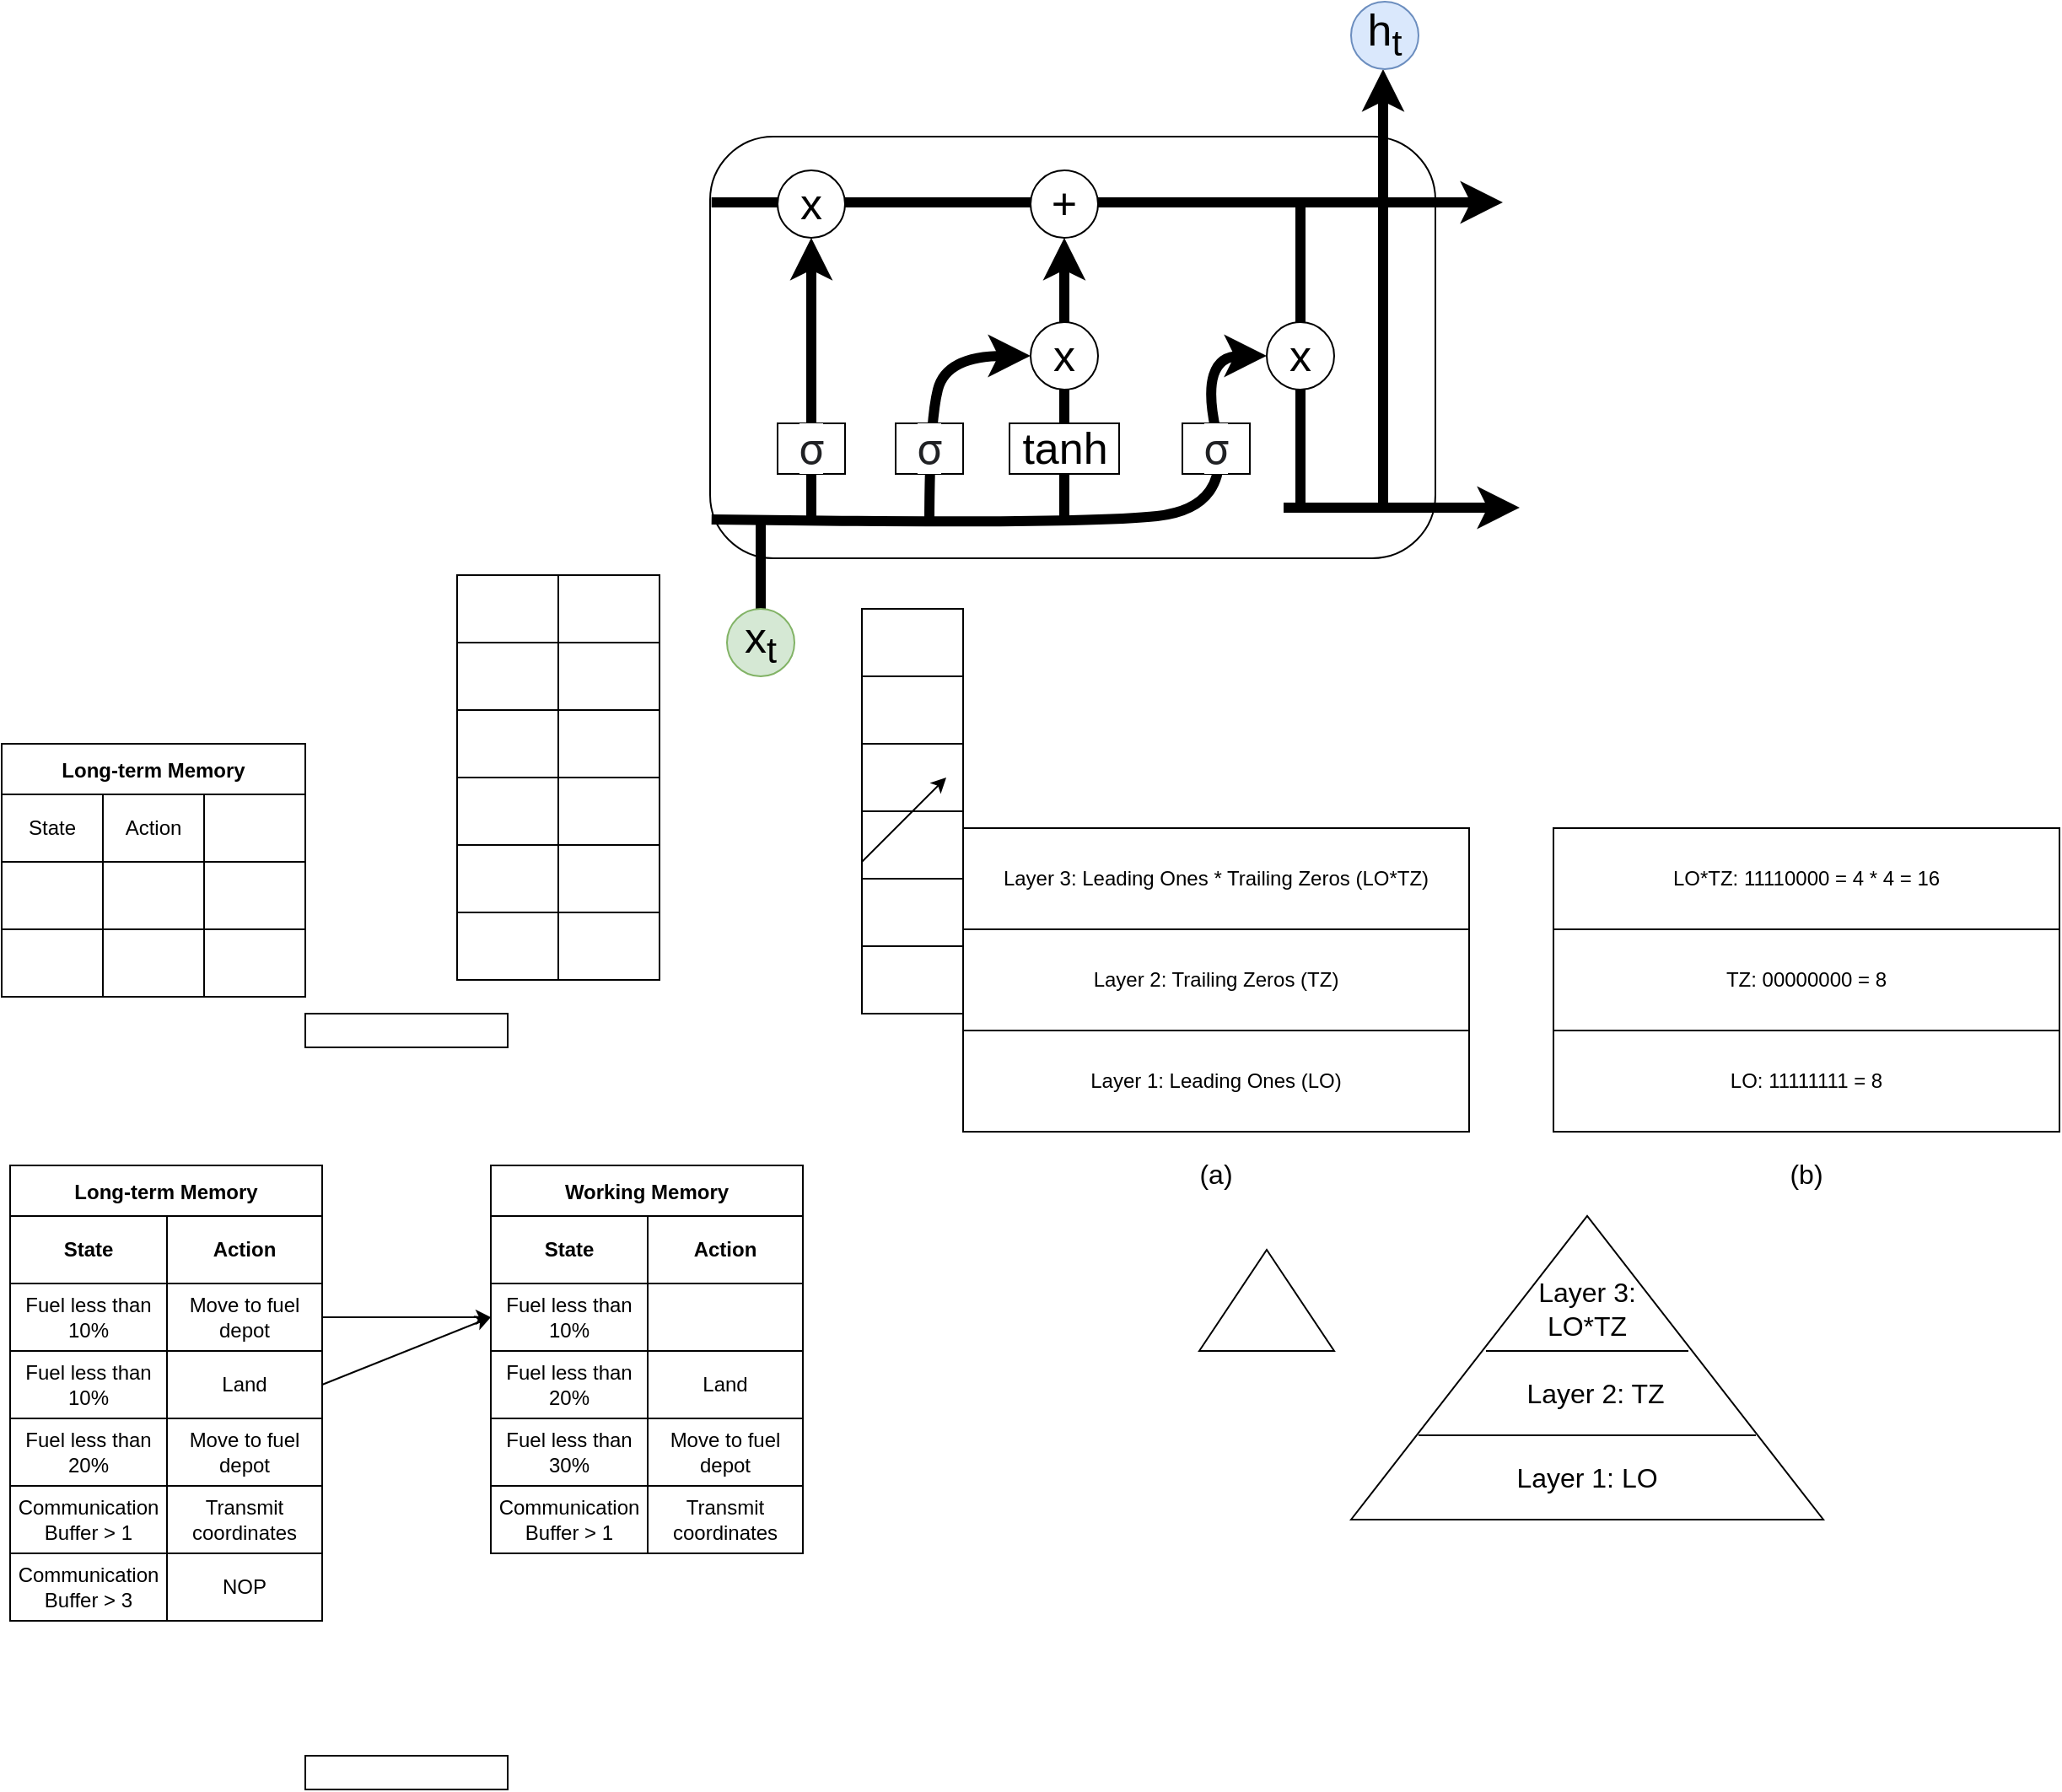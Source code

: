 <mxfile version="20.7.2" type="device"><diagram id="psojCRXj-LPfx2cB8aYr" name="Page-1"><mxGraphModel dx="2174" dy="1048" grid="1" gridSize="10" guides="1" tooltips="1" connect="1" arrows="1" fold="1" page="1" pageScale="1" pageWidth="850" pageHeight="1100" math="0" shadow="0"><root><mxCell id="0"/><mxCell id="1" parent="0"/><mxCell id="ShSYOU3QsuaqQBtCOrfS-2" value="Layer 1: Leading Ones (LO)" style="rounded=0;whiteSpace=wrap;html=1;" parent="1" vertex="1"><mxGeometry x="80" y="620" width="300" height="60" as="geometry"/></mxCell><mxCell id="ShSYOU3QsuaqQBtCOrfS-3" value="Layer 2: Trailing Zeros (TZ)" style="rounded=0;whiteSpace=wrap;html=1;" parent="1" vertex="1"><mxGeometry x="80" y="560" width="300" height="60" as="geometry"/></mxCell><mxCell id="ShSYOU3QsuaqQBtCOrfS-4" value="Layer 3: Leading Ones * Trailing Zeros (LO*TZ)" style="rounded=0;whiteSpace=wrap;html=1;" parent="1" vertex="1"><mxGeometry x="80" y="500" width="300" height="60" as="geometry"/></mxCell><mxCell id="ShSYOU3QsuaqQBtCOrfS-5" value="LO: 11111111 = 8" style="rounded=0;whiteSpace=wrap;html=1;" parent="1" vertex="1"><mxGeometry x="430" y="620" width="300" height="60" as="geometry"/></mxCell><mxCell id="ShSYOU3QsuaqQBtCOrfS-6" value="TZ: 00000000 = 8" style="rounded=0;whiteSpace=wrap;html=1;" parent="1" vertex="1"><mxGeometry x="430" y="560" width="300" height="60" as="geometry"/></mxCell><mxCell id="ShSYOU3QsuaqQBtCOrfS-7" value="LO*TZ: 11110000 = 4 * 4 = 16" style="rounded=0;whiteSpace=wrap;html=1;" parent="1" vertex="1"><mxGeometry x="430" y="500" width="300" height="60" as="geometry"/></mxCell><mxCell id="Bub-AzHpAzLhlI5iDKWz-1" value="" style="triangle;whiteSpace=wrap;html=1;rotation=-90;" parent="1" vertex="1"><mxGeometry x="230" y="740" width="60" height="80" as="geometry"/></mxCell><mxCell id="Bub-AzHpAzLhlI5iDKWz-2" value="" style="triangle;whiteSpace=wrap;html=1;rotation=-90;" parent="1" vertex="1"><mxGeometry x="360" y="680" width="180" height="280" as="geometry"/></mxCell><mxCell id="Bub-AzHpAzLhlI5iDKWz-3" value="" style="endArrow=none;html=1;rounded=0;" parent="1" edge="1"><mxGeometry width="50" height="50" relative="1" as="geometry"><mxPoint x="350" y="860" as="sourcePoint"/><mxPoint x="550" y="860" as="targetPoint"/></mxGeometry></mxCell><mxCell id="Bub-AzHpAzLhlI5iDKWz-4" value="" style="endArrow=none;html=1;rounded=0;" parent="1" edge="1"><mxGeometry width="50" height="50" relative="1" as="geometry"><mxPoint x="390" y="810" as="sourcePoint"/><mxPoint x="510" y="810" as="targetPoint"/></mxGeometry></mxCell><mxCell id="Bub-AzHpAzLhlI5iDKWz-5" value="Layer 1: LO" style="text;html=1;strokeColor=none;fillColor=none;align=center;verticalAlign=middle;whiteSpace=wrap;rounded=0;fontSize=16;" parent="1" vertex="1"><mxGeometry x="385" y="870" width="130" height="30" as="geometry"/></mxCell><mxCell id="Bub-AzHpAzLhlI5iDKWz-6" value="Layer 2: TZ" style="text;html=1;strokeColor=none;fillColor=none;align=center;verticalAlign=middle;whiteSpace=wrap;rounded=0;fontSize=16;" parent="1" vertex="1"><mxGeometry x="390" y="820" width="130" height="30" as="geometry"/></mxCell><mxCell id="Bub-AzHpAzLhlI5iDKWz-7" value="Layer 3:&lt;br&gt;LO*TZ" style="text;html=1;strokeColor=none;fillColor=none;align=center;verticalAlign=middle;whiteSpace=wrap;rounded=0;fontSize=16;" parent="1" vertex="1"><mxGeometry x="385" y="770" width="130" height="30" as="geometry"/></mxCell><mxCell id="Bub-AzHpAzLhlI5iDKWz-8" value="(a)" style="text;html=1;strokeColor=none;fillColor=none;align=center;verticalAlign=middle;whiteSpace=wrap;rounded=0;fontSize=16;" parent="1" vertex="1"><mxGeometry x="200" y="690" width="60" height="30" as="geometry"/></mxCell><mxCell id="Bub-AzHpAzLhlI5iDKWz-9" value="(b)" style="text;html=1;strokeColor=none;fillColor=none;align=center;verticalAlign=middle;whiteSpace=wrap;rounded=0;fontSize=16;" parent="1" vertex="1"><mxGeometry x="550" y="690" width="60" height="30" as="geometry"/></mxCell><mxCell id="Bub-AzHpAzLhlI5iDKWz-11" value="" style="rounded=1;whiteSpace=wrap;html=1;fontSize=16;" parent="1" vertex="1"><mxGeometry x="-70" y="90" width="430" height="250" as="geometry"/></mxCell><mxCell id="Bub-AzHpAzLhlI5iDKWz-12" value="" style="endArrow=classic;html=1;rounded=0;fontSize=16;strokeWidth=6;exitX=0.002;exitY=0.156;exitDx=0;exitDy=0;exitPerimeter=0;" parent="1" source="Bub-AzHpAzLhlI5iDKWz-11" edge="1"><mxGeometry width="50" height="50" relative="1" as="geometry"><mxPoint x="70" y="130" as="sourcePoint"/><mxPoint x="400" y="129" as="targetPoint"/></mxGeometry></mxCell><mxCell id="Bub-AzHpAzLhlI5iDKWz-13" value="" style="endArrow=classic;html=1;rounded=0;fontSize=16;strokeWidth=6;" parent="1" edge="1"><mxGeometry width="50" height="50" relative="1" as="geometry"><mxPoint x="270" y="310" as="sourcePoint"/><mxPoint x="410" y="310" as="targetPoint"/></mxGeometry></mxCell><mxCell id="Bub-AzHpAzLhlI5iDKWz-14" value="" style="endArrow=classic;html=1;rounded=0;fontSize=16;strokeWidth=6;" parent="1" edge="1"><mxGeometry width="50" height="50" relative="1" as="geometry"><mxPoint x="329" y="310" as="sourcePoint"/><mxPoint x="329" y="50" as="targetPoint"/></mxGeometry></mxCell><mxCell id="Bub-AzHpAzLhlI5iDKWz-15" value="" style="endArrow=none;html=1;rounded=0;strokeWidth=6;fontSize=16;startArrow=none;" parent="1" source="Bub-AzHpAzLhlI5iDKWz-26" edge="1"><mxGeometry width="50" height="50" relative="1" as="geometry"><mxPoint x="280" y="280" as="sourcePoint"/><mxPoint x="280" y="130" as="targetPoint"/></mxGeometry></mxCell><mxCell id="Bub-AzHpAzLhlI5iDKWz-16" value="" style="curved=1;endArrow=classic;html=1;rounded=0;strokeWidth=6;fontSize=16;exitX=0.002;exitY=0.908;exitDx=0;exitDy=0;exitPerimeter=0;entryX=0;entryY=0.5;entryDx=0;entryDy=0;" parent="1" source="Bub-AzHpAzLhlI5iDKWz-11" target="Bub-AzHpAzLhlI5iDKWz-26" edge="1"><mxGeometry width="50" height="50" relative="1" as="geometry"><mxPoint x="50" y="280" as="sourcePoint"/><mxPoint x="250" y="220" as="targetPoint"/><Array as="points"><mxPoint x="150" y="320"/><mxPoint x="240" y="310"/><mxPoint x="220" y="220"/></Array></mxGeometry></mxCell><mxCell id="Bub-AzHpAzLhlI5iDKWz-17" value="" style="endArrow=classic;html=1;rounded=0;fontSize=16;strokeWidth=6;startArrow=none;" parent="1" source="Bub-AzHpAzLhlI5iDKWz-31" edge="1"><mxGeometry width="50" height="50" relative="1" as="geometry"><mxPoint x="-10" y="320" as="sourcePoint"/><mxPoint x="-10" y="150" as="targetPoint"/></mxGeometry></mxCell><mxCell id="Bub-AzHpAzLhlI5iDKWz-18" value="" style="endArrow=classic;html=1;rounded=0;fontSize=16;strokeWidth=6;startArrow=none;" parent="1" source="Bub-AzHpAzLhlI5iDKWz-24" edge="1"><mxGeometry width="50" height="50" relative="1" as="geometry"><mxPoint x="140" y="280" as="sourcePoint"/><mxPoint x="140" y="150" as="targetPoint"/></mxGeometry></mxCell><mxCell id="Bub-AzHpAzLhlI5iDKWz-21" value="" style="curved=1;endArrow=classic;html=1;rounded=0;strokeWidth=6;fontSize=16;" parent="1" edge="1"><mxGeometry width="50" height="50" relative="1" as="geometry"><mxPoint x="60" y="320" as="sourcePoint"/><mxPoint x="120" y="220" as="targetPoint"/><Array as="points"><mxPoint x="60" y="260"/><mxPoint x="70" y="220"/></Array></mxGeometry></mxCell><mxCell id="Bub-AzHpAzLhlI5iDKWz-23" value="&lt;font style=&quot;font-size: 26px;&quot;&gt;x&lt;/font&gt;" style="ellipse;whiteSpace=wrap;html=1;aspect=fixed;fontSize=16;" parent="1" vertex="1"><mxGeometry x="-30" y="110" width="40" height="40" as="geometry"/></mxCell><mxCell id="Bub-AzHpAzLhlI5iDKWz-24" value="&lt;font style=&quot;font-size: 26px;&quot;&gt;x&lt;/font&gt;" style="ellipse;whiteSpace=wrap;html=1;aspect=fixed;fontSize=16;" parent="1" vertex="1"><mxGeometry x="120" y="200" width="40" height="40" as="geometry"/></mxCell><mxCell id="Bub-AzHpAzLhlI5iDKWz-25" value="" style="endArrow=none;html=1;rounded=0;fontSize=16;strokeWidth=6;startArrow=none;" parent="1" source="Bub-AzHpAzLhlI5iDKWz-29" target="Bub-AzHpAzLhlI5iDKWz-24" edge="1"><mxGeometry width="50" height="50" relative="1" as="geometry"><mxPoint x="140" y="280" as="sourcePoint"/><mxPoint x="140" y="150" as="targetPoint"/></mxGeometry></mxCell><mxCell id="Bub-AzHpAzLhlI5iDKWz-26" value="&lt;font style=&quot;font-size: 26px;&quot;&gt;x&lt;/font&gt;" style="ellipse;whiteSpace=wrap;html=1;aspect=fixed;fontSize=16;" parent="1" vertex="1"><mxGeometry x="260" y="200" width="40" height="40" as="geometry"/></mxCell><mxCell id="Bub-AzHpAzLhlI5iDKWz-27" value="" style="endArrow=none;html=1;rounded=0;strokeWidth=6;fontSize=16;" parent="1" target="Bub-AzHpAzLhlI5iDKWz-26" edge="1"><mxGeometry width="50" height="50" relative="1" as="geometry"><mxPoint x="280" y="310" as="sourcePoint"/><mxPoint x="280" y="130" as="targetPoint"/></mxGeometry></mxCell><mxCell id="Bub-AzHpAzLhlI5iDKWz-28" value="&lt;font style=&quot;font-size: 26px;&quot;&gt;+&lt;/font&gt;" style="ellipse;whiteSpace=wrap;html=1;aspect=fixed;fontSize=16;" parent="1" vertex="1"><mxGeometry x="120" y="110" width="40" height="40" as="geometry"/></mxCell><mxCell id="Bub-AzHpAzLhlI5iDKWz-29" value="tanh" style="rounded=0;whiteSpace=wrap;html=1;fontSize=26;" parent="1" vertex="1"><mxGeometry x="107.5" y="260" width="65" height="30" as="geometry"/></mxCell><mxCell id="Bub-AzHpAzLhlI5iDKWz-30" value="" style="endArrow=none;html=1;rounded=0;fontSize=16;strokeWidth=6;" parent="1" edge="1"><mxGeometry width="50" height="50" relative="1" as="geometry"><mxPoint x="140" y="290" as="sourcePoint"/><mxPoint x="140" y="320" as="targetPoint"/></mxGeometry></mxCell><mxCell id="Bub-AzHpAzLhlI5iDKWz-31" value="&lt;span style=&quot;color: rgb(32, 33, 36); font-family: Roboto, arial, sans-serif; text-align: left; background-color: rgb(255, 255, 255);&quot;&gt;&lt;font style=&quot;font-size: 26px;&quot;&gt;σ&lt;/font&gt;&lt;/span&gt;" style="rounded=0;whiteSpace=wrap;html=1;fontSize=26;" parent="1" vertex="1"><mxGeometry x="-30" y="260" width="40" height="30" as="geometry"/></mxCell><mxCell id="Bub-AzHpAzLhlI5iDKWz-32" value="" style="endArrow=none;html=1;rounded=0;fontSize=16;strokeWidth=6;" parent="1" target="Bub-AzHpAzLhlI5iDKWz-31" edge="1"><mxGeometry width="50" height="50" relative="1" as="geometry"><mxPoint x="-10" y="320" as="sourcePoint"/><mxPoint x="-10" y="150" as="targetPoint"/></mxGeometry></mxCell><mxCell id="Bub-AzHpAzLhlI5iDKWz-33" value="&lt;span style=&quot;color: rgb(32, 33, 36); font-family: Roboto, arial, sans-serif; text-align: left; background-color: rgb(255, 255, 255);&quot;&gt;σ&lt;/span&gt;" style="rounded=0;whiteSpace=wrap;html=1;fontSize=26;" parent="1" vertex="1"><mxGeometry x="40" y="260" width="40" height="30" as="geometry"/></mxCell><mxCell id="Bub-AzHpAzLhlI5iDKWz-35" value="&lt;span style=&quot;color: rgb(32, 33, 36); font-family: Roboto, arial, sans-serif; text-align: left; background-color: rgb(255, 255, 255);&quot;&gt;σ&lt;/span&gt;" style="rounded=0;whiteSpace=wrap;html=1;fontSize=26;" parent="1" vertex="1"><mxGeometry x="210" y="260" width="40" height="30" as="geometry"/></mxCell><mxCell id="Bub-AzHpAzLhlI5iDKWz-40" value="" style="endArrow=none;html=1;rounded=0;strokeWidth=6;fontSize=26;" parent="1" edge="1"><mxGeometry width="50" height="50" relative="1" as="geometry"><mxPoint x="-40" y="380" as="sourcePoint"/><mxPoint x="-40" y="320" as="targetPoint"/></mxGeometry></mxCell><mxCell id="Bub-AzHpAzLhlI5iDKWz-41" value="&lt;font style=&quot;font-size: 26px;&quot;&gt;x&lt;sub&gt;t&lt;/sub&gt;&lt;/font&gt;" style="ellipse;whiteSpace=wrap;html=1;aspect=fixed;fontSize=16;fillColor=#d5e8d4;strokeColor=#82b366;" parent="1" vertex="1"><mxGeometry x="-60" y="370" width="40" height="40" as="geometry"/></mxCell><mxCell id="Bub-AzHpAzLhlI5iDKWz-43" value="&lt;font style=&quot;font-size: 26px;&quot;&gt;h&lt;sub&gt;t&lt;/sub&gt;&lt;/font&gt;" style="ellipse;whiteSpace=wrap;html=1;aspect=fixed;fontSize=16;fillColor=#dae8fc;strokeColor=#6c8ebf;" parent="1" vertex="1"><mxGeometry x="310" y="10" width="40" height="40" as="geometry"/></mxCell><mxCell id="3d9D942opMsb0sg-y6Te-1" value="Long-term Memory" style="shape=table;startSize=30;container=1;collapsible=0;childLayout=tableLayout;fontStyle=1;align=center;" vertex="1" parent="1"><mxGeometry x="-490" y="450" width="180" height="150" as="geometry"/></mxCell><mxCell id="3d9D942opMsb0sg-y6Te-2" value="" style="shape=tableRow;horizontal=0;startSize=0;swimlaneHead=0;swimlaneBody=0;top=0;left=0;bottom=0;right=0;collapsible=0;dropTarget=0;fillColor=none;points=[[0,0.5],[1,0.5]];portConstraint=eastwest;" vertex="1" parent="3d9D942opMsb0sg-y6Te-1"><mxGeometry y="30" width="180" height="40" as="geometry"/></mxCell><mxCell id="3d9D942opMsb0sg-y6Te-3" value="State" style="shape=partialRectangle;html=1;whiteSpace=wrap;connectable=0;fillColor=none;top=0;left=0;bottom=0;right=0;overflow=hidden;" vertex="1" parent="3d9D942opMsb0sg-y6Te-2"><mxGeometry width="60" height="40" as="geometry"><mxRectangle width="60" height="40" as="alternateBounds"/></mxGeometry></mxCell><mxCell id="3d9D942opMsb0sg-y6Te-4" value="Action" style="shape=partialRectangle;html=1;whiteSpace=wrap;connectable=0;fillColor=none;top=0;left=0;bottom=0;right=0;overflow=hidden;" vertex="1" parent="3d9D942opMsb0sg-y6Te-2"><mxGeometry x="60" width="60" height="40" as="geometry"><mxRectangle width="60" height="40" as="alternateBounds"/></mxGeometry></mxCell><mxCell id="3d9D942opMsb0sg-y6Te-5" value="" style="shape=partialRectangle;html=1;whiteSpace=wrap;connectable=0;fillColor=none;top=0;left=0;bottom=0;right=0;overflow=hidden;" vertex="1" parent="3d9D942opMsb0sg-y6Te-2"><mxGeometry x="120" width="60" height="40" as="geometry"><mxRectangle width="60" height="40" as="alternateBounds"/></mxGeometry></mxCell><mxCell id="3d9D942opMsb0sg-y6Te-6" value="" style="shape=tableRow;horizontal=0;startSize=0;swimlaneHead=0;swimlaneBody=0;top=0;left=0;bottom=0;right=0;collapsible=0;dropTarget=0;fillColor=none;points=[[0,0.5],[1,0.5]];portConstraint=eastwest;" vertex="1" parent="3d9D942opMsb0sg-y6Te-1"><mxGeometry y="70" width="180" height="40" as="geometry"/></mxCell><mxCell id="3d9D942opMsb0sg-y6Te-7" value="" style="shape=partialRectangle;html=1;whiteSpace=wrap;connectable=0;fillColor=none;top=0;left=0;bottom=0;right=0;overflow=hidden;" vertex="1" parent="3d9D942opMsb0sg-y6Te-6"><mxGeometry width="60" height="40" as="geometry"><mxRectangle width="60" height="40" as="alternateBounds"/></mxGeometry></mxCell><mxCell id="3d9D942opMsb0sg-y6Te-8" value="" style="shape=partialRectangle;html=1;whiteSpace=wrap;connectable=0;fillColor=none;top=0;left=0;bottom=0;right=0;overflow=hidden;" vertex="1" parent="3d9D942opMsb0sg-y6Te-6"><mxGeometry x="60" width="60" height="40" as="geometry"><mxRectangle width="60" height="40" as="alternateBounds"/></mxGeometry></mxCell><mxCell id="3d9D942opMsb0sg-y6Te-9" value="" style="shape=partialRectangle;html=1;whiteSpace=wrap;connectable=0;fillColor=none;top=0;left=0;bottom=0;right=0;overflow=hidden;" vertex="1" parent="3d9D942opMsb0sg-y6Te-6"><mxGeometry x="120" width="60" height="40" as="geometry"><mxRectangle width="60" height="40" as="alternateBounds"/></mxGeometry></mxCell><mxCell id="3d9D942opMsb0sg-y6Te-10" value="" style="shape=tableRow;horizontal=0;startSize=0;swimlaneHead=0;swimlaneBody=0;top=0;left=0;bottom=0;right=0;collapsible=0;dropTarget=0;fillColor=none;points=[[0,0.5],[1,0.5]];portConstraint=eastwest;" vertex="1" parent="3d9D942opMsb0sg-y6Te-1"><mxGeometry y="110" width="180" height="40" as="geometry"/></mxCell><mxCell id="3d9D942opMsb0sg-y6Te-11" value="" style="shape=partialRectangle;html=1;whiteSpace=wrap;connectable=0;fillColor=none;top=0;left=0;bottom=0;right=0;overflow=hidden;" vertex="1" parent="3d9D942opMsb0sg-y6Te-10"><mxGeometry width="60" height="40" as="geometry"><mxRectangle width="60" height="40" as="alternateBounds"/></mxGeometry></mxCell><mxCell id="3d9D942opMsb0sg-y6Te-12" value="" style="shape=partialRectangle;html=1;whiteSpace=wrap;connectable=0;fillColor=none;top=0;left=0;bottom=0;right=0;overflow=hidden;" vertex="1" parent="3d9D942opMsb0sg-y6Te-10"><mxGeometry x="60" width="60" height="40" as="geometry"><mxRectangle width="60" height="40" as="alternateBounds"/></mxGeometry></mxCell><mxCell id="3d9D942opMsb0sg-y6Te-13" value="" style="shape=partialRectangle;html=1;whiteSpace=wrap;connectable=0;fillColor=none;top=0;left=0;bottom=0;right=0;overflow=hidden;" vertex="1" parent="3d9D942opMsb0sg-y6Te-10"><mxGeometry x="120" width="60" height="40" as="geometry"><mxRectangle width="60" height="40" as="alternateBounds"/></mxGeometry></mxCell><mxCell id="3d9D942opMsb0sg-y6Te-14" value="Long-term Memory" style="shape=table;startSize=30;container=1;collapsible=0;childLayout=tableLayout;fontStyle=1" vertex="1" parent="1"><mxGeometry x="-485" y="700" width="185" height="270" as="geometry"/></mxCell><mxCell id="3d9D942opMsb0sg-y6Te-15" value="" style="shape=tableRow;horizontal=0;startSize=0;swimlaneHead=0;swimlaneBody=0;top=0;left=0;bottom=0;right=0;collapsible=0;dropTarget=0;fillColor=none;points=[[0,0.5],[1,0.5]];portConstraint=eastwest;" vertex="1" parent="3d9D942opMsb0sg-y6Te-14"><mxGeometry y="30" width="185" height="40" as="geometry"/></mxCell><mxCell id="3d9D942opMsb0sg-y6Te-16" value="&lt;b&gt;State&lt;/b&gt;" style="shape=partialRectangle;html=1;whiteSpace=wrap;connectable=0;overflow=hidden;fillColor=none;top=0;left=0;bottom=0;right=0;pointerEvents=1;" vertex="1" parent="3d9D942opMsb0sg-y6Te-15"><mxGeometry width="93" height="40" as="geometry"><mxRectangle width="93" height="40" as="alternateBounds"/></mxGeometry></mxCell><mxCell id="3d9D942opMsb0sg-y6Te-17" value="&lt;b&gt;Action&lt;/b&gt;" style="shape=partialRectangle;html=1;whiteSpace=wrap;connectable=0;overflow=hidden;fillColor=none;top=0;left=0;bottom=0;right=0;pointerEvents=1;" vertex="1" parent="3d9D942opMsb0sg-y6Te-15"><mxGeometry x="93" width="92" height="40" as="geometry"><mxRectangle width="92" height="40" as="alternateBounds"/></mxGeometry></mxCell><mxCell id="3d9D942opMsb0sg-y6Te-18" value="" style="shape=tableRow;horizontal=0;startSize=0;swimlaneHead=0;swimlaneBody=0;top=0;left=0;bottom=0;right=0;collapsible=0;dropTarget=0;fillColor=none;points=[[0,0.5],[1,0.5]];portConstraint=eastwest;" vertex="1" parent="3d9D942opMsb0sg-y6Te-14"><mxGeometry y="70" width="185" height="40" as="geometry"/></mxCell><mxCell id="3d9D942opMsb0sg-y6Te-19" value="Fuel less than 10%" style="shape=partialRectangle;html=1;whiteSpace=wrap;connectable=0;overflow=hidden;fillColor=none;top=0;left=0;bottom=0;right=0;pointerEvents=1;" vertex="1" parent="3d9D942opMsb0sg-y6Te-18"><mxGeometry width="93" height="40" as="geometry"><mxRectangle width="93" height="40" as="alternateBounds"/></mxGeometry></mxCell><mxCell id="3d9D942opMsb0sg-y6Te-20" value="Move to fuel depot" style="shape=partialRectangle;html=1;whiteSpace=wrap;connectable=0;overflow=hidden;fillColor=none;top=0;left=0;bottom=0;right=0;pointerEvents=1;" vertex="1" parent="3d9D942opMsb0sg-y6Te-18"><mxGeometry x="93" width="92" height="40" as="geometry"><mxRectangle width="92" height="40" as="alternateBounds"/></mxGeometry></mxCell><mxCell id="3d9D942opMsb0sg-y6Te-21" value="" style="shape=tableRow;horizontal=0;startSize=0;swimlaneHead=0;swimlaneBody=0;top=0;left=0;bottom=0;right=0;collapsible=0;dropTarget=0;fillColor=none;points=[[0,0.5],[1,0.5]];portConstraint=eastwest;" vertex="1" parent="3d9D942opMsb0sg-y6Te-14"><mxGeometry y="110" width="185" height="40" as="geometry"/></mxCell><mxCell id="3d9D942opMsb0sg-y6Te-22" value="Fuel less than 10%" style="shape=partialRectangle;html=1;whiteSpace=wrap;connectable=0;overflow=hidden;fillColor=none;top=0;left=0;bottom=0;right=0;pointerEvents=1;" vertex="1" parent="3d9D942opMsb0sg-y6Te-21"><mxGeometry width="93" height="40" as="geometry"><mxRectangle width="93" height="40" as="alternateBounds"/></mxGeometry></mxCell><mxCell id="3d9D942opMsb0sg-y6Te-23" value="Land" style="shape=partialRectangle;html=1;whiteSpace=wrap;connectable=0;overflow=hidden;fillColor=none;top=0;left=0;bottom=0;right=0;pointerEvents=1;" vertex="1" parent="3d9D942opMsb0sg-y6Te-21"><mxGeometry x="93" width="92" height="40" as="geometry"><mxRectangle width="92" height="40" as="alternateBounds"/></mxGeometry></mxCell><mxCell id="3d9D942opMsb0sg-y6Te-24" value="" style="shape=tableRow;horizontal=0;startSize=0;swimlaneHead=0;swimlaneBody=0;top=0;left=0;bottom=0;right=0;collapsible=0;dropTarget=0;fillColor=none;points=[[0,0.5],[1,0.5]];portConstraint=eastwest;" vertex="1" parent="3d9D942opMsb0sg-y6Te-14"><mxGeometry y="150" width="185" height="40" as="geometry"/></mxCell><mxCell id="3d9D942opMsb0sg-y6Te-25" value="Fuel less than 20%" style="shape=partialRectangle;html=1;whiteSpace=wrap;connectable=0;overflow=hidden;fillColor=none;top=0;left=0;bottom=0;right=0;pointerEvents=1;" vertex="1" parent="3d9D942opMsb0sg-y6Te-24"><mxGeometry width="93" height="40" as="geometry"><mxRectangle width="93" height="40" as="alternateBounds"/></mxGeometry></mxCell><mxCell id="3d9D942opMsb0sg-y6Te-26" value="Move to fuel depot" style="shape=partialRectangle;html=1;whiteSpace=wrap;connectable=0;overflow=hidden;fillColor=none;top=0;left=0;bottom=0;right=0;pointerEvents=1;" vertex="1" parent="3d9D942opMsb0sg-y6Te-24"><mxGeometry x="93" width="92" height="40" as="geometry"><mxRectangle width="92" height="40" as="alternateBounds"/></mxGeometry></mxCell><mxCell id="3d9D942opMsb0sg-y6Te-27" value="" style="shape=tableRow;horizontal=0;startSize=0;swimlaneHead=0;swimlaneBody=0;top=0;left=0;bottom=0;right=0;collapsible=0;dropTarget=0;fillColor=none;points=[[0,0.5],[1,0.5]];portConstraint=eastwest;" vertex="1" parent="3d9D942opMsb0sg-y6Te-14"><mxGeometry y="190" width="185" height="40" as="geometry"/></mxCell><mxCell id="3d9D942opMsb0sg-y6Te-28" value="Communication&lt;br&gt;Buffer &amp;gt; 1" style="shape=partialRectangle;html=1;whiteSpace=wrap;connectable=0;overflow=hidden;fillColor=none;top=0;left=0;bottom=0;right=0;pointerEvents=1;" vertex="1" parent="3d9D942opMsb0sg-y6Te-27"><mxGeometry width="93" height="40" as="geometry"><mxRectangle width="93" height="40" as="alternateBounds"/></mxGeometry></mxCell><mxCell id="3d9D942opMsb0sg-y6Te-29" value="Transmit coordinates" style="shape=partialRectangle;html=1;whiteSpace=wrap;connectable=0;overflow=hidden;fillColor=none;top=0;left=0;bottom=0;right=0;pointerEvents=1;" vertex="1" parent="3d9D942opMsb0sg-y6Te-27"><mxGeometry x="93" width="92" height="40" as="geometry"><mxRectangle width="92" height="40" as="alternateBounds"/></mxGeometry></mxCell><mxCell id="3d9D942opMsb0sg-y6Te-30" value="" style="shape=tableRow;horizontal=0;startSize=0;swimlaneHead=0;swimlaneBody=0;top=0;left=0;bottom=0;right=0;collapsible=0;dropTarget=0;fillColor=none;points=[[0,0.5],[1,0.5]];portConstraint=eastwest;" vertex="1" parent="3d9D942opMsb0sg-y6Te-14"><mxGeometry y="230" width="185" height="40" as="geometry"/></mxCell><mxCell id="3d9D942opMsb0sg-y6Te-31" value="Communication&lt;br&gt;Buffer &amp;gt; 3" style="shape=partialRectangle;html=1;whiteSpace=wrap;connectable=0;overflow=hidden;fillColor=none;top=0;left=0;bottom=0;right=0;pointerEvents=1;" vertex="1" parent="3d9D942opMsb0sg-y6Te-30"><mxGeometry width="93" height="40" as="geometry"><mxRectangle width="93" height="40" as="alternateBounds"/></mxGeometry></mxCell><mxCell id="3d9D942opMsb0sg-y6Te-32" value="NOP" style="shape=partialRectangle;html=1;whiteSpace=wrap;connectable=0;overflow=hidden;fillColor=none;top=0;left=0;bottom=0;right=0;pointerEvents=1;" vertex="1" parent="3d9D942opMsb0sg-y6Te-30"><mxGeometry x="93" width="92" height="40" as="geometry"><mxRectangle width="92" height="40" as="alternateBounds"/></mxGeometry></mxCell><mxCell id="3d9D942opMsb0sg-y6Te-33" value="Working Memory" style="shape=table;startSize=30;container=1;collapsible=0;childLayout=tableLayout;fontStyle=1" vertex="1" parent="1"><mxGeometry x="-200" y="700" width="185" height="230" as="geometry"/></mxCell><mxCell id="3d9D942opMsb0sg-y6Te-34" value="" style="shape=tableRow;horizontal=0;startSize=0;swimlaneHead=0;swimlaneBody=0;top=0;left=0;bottom=0;right=0;collapsible=0;dropTarget=0;fillColor=none;points=[[0,0.5],[1,0.5]];portConstraint=eastwest;" vertex="1" parent="3d9D942opMsb0sg-y6Te-33"><mxGeometry y="30" width="185" height="40" as="geometry"/></mxCell><mxCell id="3d9D942opMsb0sg-y6Te-35" value="&lt;b&gt;State&lt;/b&gt;" style="shape=partialRectangle;html=1;whiteSpace=wrap;connectable=0;overflow=hidden;fillColor=none;top=0;left=0;bottom=0;right=0;pointerEvents=1;" vertex="1" parent="3d9D942opMsb0sg-y6Te-34"><mxGeometry width="93" height="40" as="geometry"><mxRectangle width="93" height="40" as="alternateBounds"/></mxGeometry></mxCell><mxCell id="3d9D942opMsb0sg-y6Te-36" value="&lt;b&gt;Action&lt;/b&gt;" style="shape=partialRectangle;html=1;whiteSpace=wrap;connectable=0;overflow=hidden;fillColor=none;top=0;left=0;bottom=0;right=0;pointerEvents=1;" vertex="1" parent="3d9D942opMsb0sg-y6Te-34"><mxGeometry x="93" width="92" height="40" as="geometry"><mxRectangle width="92" height="40" as="alternateBounds"/></mxGeometry></mxCell><mxCell id="3d9D942opMsb0sg-y6Te-37" value="" style="shape=tableRow;horizontal=0;startSize=0;swimlaneHead=0;swimlaneBody=0;top=0;left=0;bottom=0;right=0;collapsible=0;dropTarget=0;fillColor=none;points=[[0,0.5],[1,0.5]];portConstraint=eastwest;" vertex="1" parent="3d9D942opMsb0sg-y6Te-33"><mxGeometry y="70" width="185" height="40" as="geometry"/></mxCell><mxCell id="3d9D942opMsb0sg-y6Te-38" value="Fuel less than 10%" style="shape=partialRectangle;html=1;whiteSpace=wrap;connectable=0;overflow=hidden;fillColor=none;top=0;left=0;bottom=0;right=0;pointerEvents=1;" vertex="1" parent="3d9D942opMsb0sg-y6Te-37"><mxGeometry width="93" height="40" as="geometry"><mxRectangle width="93" height="40" as="alternateBounds"/></mxGeometry></mxCell><mxCell id="3d9D942opMsb0sg-y6Te-39" value="" style="shape=partialRectangle;html=1;whiteSpace=wrap;connectable=0;overflow=hidden;fillColor=none;top=0;left=0;bottom=0;right=0;pointerEvents=1;" vertex="1" parent="3d9D942opMsb0sg-y6Te-37"><mxGeometry x="93" width="92" height="40" as="geometry"><mxRectangle width="92" height="40" as="alternateBounds"/></mxGeometry></mxCell><mxCell id="3d9D942opMsb0sg-y6Te-40" value="" style="shape=tableRow;horizontal=0;startSize=0;swimlaneHead=0;swimlaneBody=0;top=0;left=0;bottom=0;right=0;collapsible=0;dropTarget=0;fillColor=none;points=[[0,0.5],[1,0.5]];portConstraint=eastwest;" vertex="1" parent="3d9D942opMsb0sg-y6Te-33"><mxGeometry y="110" width="185" height="40" as="geometry"/></mxCell><mxCell id="3d9D942opMsb0sg-y6Te-41" value="Fuel less than 20%" style="shape=partialRectangle;html=1;whiteSpace=wrap;connectable=0;overflow=hidden;fillColor=none;top=0;left=0;bottom=0;right=0;pointerEvents=1;" vertex="1" parent="3d9D942opMsb0sg-y6Te-40"><mxGeometry width="93" height="40" as="geometry"><mxRectangle width="93" height="40" as="alternateBounds"/></mxGeometry></mxCell><mxCell id="3d9D942opMsb0sg-y6Te-42" value="Land" style="shape=partialRectangle;html=1;whiteSpace=wrap;connectable=0;overflow=hidden;fillColor=none;top=0;left=0;bottom=0;right=0;pointerEvents=1;" vertex="1" parent="3d9D942opMsb0sg-y6Te-40"><mxGeometry x="93" width="92" height="40" as="geometry"><mxRectangle width="92" height="40" as="alternateBounds"/></mxGeometry></mxCell><mxCell id="3d9D942opMsb0sg-y6Te-43" value="" style="shape=tableRow;horizontal=0;startSize=0;swimlaneHead=0;swimlaneBody=0;top=0;left=0;bottom=0;right=0;collapsible=0;dropTarget=0;fillColor=none;points=[[0,0.5],[1,0.5]];portConstraint=eastwest;" vertex="1" parent="3d9D942opMsb0sg-y6Te-33"><mxGeometry y="150" width="185" height="40" as="geometry"/></mxCell><mxCell id="3d9D942opMsb0sg-y6Te-44" value="Fuel less than 30%" style="shape=partialRectangle;html=1;whiteSpace=wrap;connectable=0;overflow=hidden;fillColor=none;top=0;left=0;bottom=0;right=0;pointerEvents=1;" vertex="1" parent="3d9D942opMsb0sg-y6Te-43"><mxGeometry width="93" height="40" as="geometry"><mxRectangle width="93" height="40" as="alternateBounds"/></mxGeometry></mxCell><mxCell id="3d9D942opMsb0sg-y6Te-45" value="Move to fuel depot" style="shape=partialRectangle;html=1;whiteSpace=wrap;connectable=0;overflow=hidden;fillColor=none;top=0;left=0;bottom=0;right=0;pointerEvents=1;" vertex="1" parent="3d9D942opMsb0sg-y6Te-43"><mxGeometry x="93" width="92" height="40" as="geometry"><mxRectangle width="92" height="40" as="alternateBounds"/></mxGeometry></mxCell><mxCell id="3d9D942opMsb0sg-y6Te-46" value="" style="shape=tableRow;horizontal=0;startSize=0;swimlaneHead=0;swimlaneBody=0;top=0;left=0;bottom=0;right=0;collapsible=0;dropTarget=0;fillColor=none;points=[[0,0.5],[1,0.5]];portConstraint=eastwest;" vertex="1" parent="3d9D942opMsb0sg-y6Te-33"><mxGeometry y="190" width="185" height="40" as="geometry"/></mxCell><mxCell id="3d9D942opMsb0sg-y6Te-47" value="Communication&lt;br&gt;Buffer &amp;gt; 1" style="shape=partialRectangle;html=1;whiteSpace=wrap;connectable=0;overflow=hidden;fillColor=none;top=0;left=0;bottom=0;right=0;pointerEvents=1;" vertex="1" parent="3d9D942opMsb0sg-y6Te-46"><mxGeometry width="93" height="40" as="geometry"><mxRectangle width="93" height="40" as="alternateBounds"/></mxGeometry></mxCell><mxCell id="3d9D942opMsb0sg-y6Te-48" value="Transmit coordinates" style="shape=partialRectangle;html=1;whiteSpace=wrap;connectable=0;overflow=hidden;fillColor=none;top=0;left=0;bottom=0;right=0;pointerEvents=1;" vertex="1" parent="3d9D942opMsb0sg-y6Te-46"><mxGeometry x="93" width="92" height="40" as="geometry"><mxRectangle width="92" height="40" as="alternateBounds"/></mxGeometry></mxCell><mxCell id="3d9D942opMsb0sg-y6Te-52" value="" style="shape=partialRectangle;html=1;whiteSpace=wrap;connectable=0;overflow=hidden;fillColor=none;top=0;left=0;bottom=0;right=0;pointerEvents=1;" vertex="1" parent="1"><mxGeometry x="-200" y="930" width="93" height="40" as="geometry"><mxRectangle width="93" height="40" as="alternateBounds"/></mxGeometry></mxCell><mxCell id="3d9D942opMsb0sg-y6Te-53" value="" style="shape=partialRectangle;html=1;whiteSpace=wrap;connectable=0;overflow=hidden;fillColor=none;top=0;left=0;bottom=0;right=0;pointerEvents=1;direction=south;rotation=-90;" vertex="1" parent="1"><mxGeometry x="-81" y="904" width="40" height="92" as="geometry"><mxRectangle width="92" height="40" as="alternateBounds"/></mxGeometry></mxCell><mxCell id="3d9D942opMsb0sg-y6Te-54" value="" style="shape=table;startSize=0;container=1;collapsible=0;childLayout=tableLayout;" vertex="1" parent="1"><mxGeometry x="20" y="370" width="60" height="240" as="geometry"/></mxCell><mxCell id="3d9D942opMsb0sg-y6Te-55" value="" style="shape=tableRow;horizontal=0;startSize=0;swimlaneHead=0;swimlaneBody=0;top=0;left=0;bottom=0;right=0;collapsible=0;dropTarget=0;fillColor=none;points=[[0,0.5],[1,0.5]];portConstraint=eastwest;" vertex="1" parent="3d9D942opMsb0sg-y6Te-54"><mxGeometry width="60" height="40" as="geometry"/></mxCell><mxCell id="3d9D942opMsb0sg-y6Te-56" value="" style="shape=partialRectangle;html=1;whiteSpace=wrap;connectable=0;overflow=hidden;fillColor=none;top=0;left=0;bottom=0;right=0;pointerEvents=1;" vertex="1" parent="3d9D942opMsb0sg-y6Te-55"><mxGeometry width="60" height="40" as="geometry"><mxRectangle width="60" height="40" as="alternateBounds"/></mxGeometry></mxCell><mxCell id="3d9D942opMsb0sg-y6Te-57" value="" style="shape=tableRow;horizontal=0;startSize=0;swimlaneHead=0;swimlaneBody=0;top=0;left=0;bottom=0;right=0;collapsible=0;dropTarget=0;fillColor=none;points=[[0,0.5],[1,0.5]];portConstraint=eastwest;" vertex="1" parent="3d9D942opMsb0sg-y6Te-54"><mxGeometry y="40" width="60" height="40" as="geometry"/></mxCell><mxCell id="3d9D942opMsb0sg-y6Te-58" value="" style="shape=partialRectangle;html=1;whiteSpace=wrap;connectable=0;overflow=hidden;fillColor=none;top=0;left=0;bottom=0;right=0;pointerEvents=1;" vertex="1" parent="3d9D942opMsb0sg-y6Te-57"><mxGeometry width="60" height="40" as="geometry"><mxRectangle width="60" height="40" as="alternateBounds"/></mxGeometry></mxCell><mxCell id="3d9D942opMsb0sg-y6Te-59" value="" style="shape=tableRow;horizontal=0;startSize=0;swimlaneHead=0;swimlaneBody=0;top=0;left=0;bottom=0;right=0;collapsible=0;dropTarget=0;fillColor=none;points=[[0,0.5],[1,0.5]];portConstraint=eastwest;" vertex="1" parent="3d9D942opMsb0sg-y6Te-54"><mxGeometry y="80" width="60" height="40" as="geometry"/></mxCell><mxCell id="3d9D942opMsb0sg-y6Te-60" value="" style="shape=partialRectangle;html=1;whiteSpace=wrap;connectable=0;overflow=hidden;fillColor=none;top=0;left=0;bottom=0;right=0;pointerEvents=1;" vertex="1" parent="3d9D942opMsb0sg-y6Te-59"><mxGeometry width="60" height="40" as="geometry"><mxRectangle width="60" height="40" as="alternateBounds"/></mxGeometry></mxCell><mxCell id="3d9D942opMsb0sg-y6Te-61" value="" style="shape=tableRow;horizontal=0;startSize=0;swimlaneHead=0;swimlaneBody=0;top=0;left=0;bottom=0;right=0;collapsible=0;dropTarget=0;fillColor=none;points=[[0,0.5],[1,0.5]];portConstraint=eastwest;" vertex="1" parent="3d9D942opMsb0sg-y6Te-54"><mxGeometry y="120" width="60" height="40" as="geometry"/></mxCell><mxCell id="3d9D942opMsb0sg-y6Te-62" value="" style="shape=partialRectangle;html=1;whiteSpace=wrap;connectable=0;overflow=hidden;fillColor=none;top=0;left=0;bottom=0;right=0;pointerEvents=1;" vertex="1" parent="3d9D942opMsb0sg-y6Te-61"><mxGeometry width="60" height="40" as="geometry"><mxRectangle width="60" height="40" as="alternateBounds"/></mxGeometry></mxCell><mxCell id="3d9D942opMsb0sg-y6Te-63" value="" style="shape=tableRow;horizontal=0;startSize=0;swimlaneHead=0;swimlaneBody=0;top=0;left=0;bottom=0;right=0;collapsible=0;dropTarget=0;fillColor=none;points=[[0,0.5],[1,0.5]];portConstraint=eastwest;" vertex="1" parent="3d9D942opMsb0sg-y6Te-54"><mxGeometry y="160" width="60" height="40" as="geometry"/></mxCell><mxCell id="3d9D942opMsb0sg-y6Te-64" value="" style="shape=partialRectangle;html=1;whiteSpace=wrap;connectable=0;overflow=hidden;fillColor=none;top=0;left=0;bottom=0;right=0;pointerEvents=1;" vertex="1" parent="3d9D942opMsb0sg-y6Te-63"><mxGeometry width="60" height="40" as="geometry"><mxRectangle width="60" height="40" as="alternateBounds"/></mxGeometry></mxCell><mxCell id="3d9D942opMsb0sg-y6Te-65" value="" style="shape=tableRow;horizontal=0;startSize=0;swimlaneHead=0;swimlaneBody=0;top=0;left=0;bottom=0;right=0;collapsible=0;dropTarget=0;fillColor=none;points=[[0,0.5],[1,0.5]];portConstraint=eastwest;" vertex="1" parent="3d9D942opMsb0sg-y6Te-54"><mxGeometry y="200" width="60" height="40" as="geometry"/></mxCell><mxCell id="3d9D942opMsb0sg-y6Te-66" value="" style="shape=partialRectangle;html=1;whiteSpace=wrap;connectable=0;overflow=hidden;fillColor=none;top=0;left=0;bottom=0;right=0;pointerEvents=1;" vertex="1" parent="3d9D942opMsb0sg-y6Te-65"><mxGeometry width="60" height="40" as="geometry"><mxRectangle width="60" height="40" as="alternateBounds"/></mxGeometry></mxCell><mxCell id="3d9D942opMsb0sg-y6Te-67" value="" style="shape=table;startSize=0;container=1;collapsible=0;childLayout=tableLayout;" vertex="1" parent="1"><mxGeometry x="-220" y="350" width="120" height="240" as="geometry"/></mxCell><mxCell id="3d9D942opMsb0sg-y6Te-68" value="" style="shape=tableRow;horizontal=0;startSize=0;swimlaneHead=0;swimlaneBody=0;top=0;left=0;bottom=0;right=0;collapsible=0;dropTarget=0;fillColor=none;points=[[0,0.5],[1,0.5]];portConstraint=eastwest;" vertex="1" parent="3d9D942opMsb0sg-y6Te-67"><mxGeometry width="120" height="40" as="geometry"/></mxCell><mxCell id="3d9D942opMsb0sg-y6Te-69" value="" style="shape=partialRectangle;html=1;whiteSpace=wrap;connectable=0;overflow=hidden;fillColor=none;top=0;left=0;bottom=0;right=0;pointerEvents=1;" vertex="1" parent="3d9D942opMsb0sg-y6Te-68"><mxGeometry width="60" height="40" as="geometry"><mxRectangle width="60" height="40" as="alternateBounds"/></mxGeometry></mxCell><mxCell id="3d9D942opMsb0sg-y6Te-70" value="" style="shape=partialRectangle;html=1;whiteSpace=wrap;connectable=0;overflow=hidden;fillColor=none;top=0;left=0;bottom=0;right=0;pointerEvents=1;" vertex="1" parent="3d9D942opMsb0sg-y6Te-68"><mxGeometry x="60" width="60" height="40" as="geometry"><mxRectangle width="60" height="40" as="alternateBounds"/></mxGeometry></mxCell><mxCell id="3d9D942opMsb0sg-y6Te-71" value="" style="shape=tableRow;horizontal=0;startSize=0;swimlaneHead=0;swimlaneBody=0;top=0;left=0;bottom=0;right=0;collapsible=0;dropTarget=0;fillColor=none;points=[[0,0.5],[1,0.5]];portConstraint=eastwest;" vertex="1" parent="3d9D942opMsb0sg-y6Te-67"><mxGeometry y="40" width="120" height="40" as="geometry"/></mxCell><mxCell id="3d9D942opMsb0sg-y6Te-72" value="" style="shape=partialRectangle;html=1;whiteSpace=wrap;connectable=0;overflow=hidden;fillColor=none;top=0;left=0;bottom=0;right=0;pointerEvents=1;" vertex="1" parent="3d9D942opMsb0sg-y6Te-71"><mxGeometry width="60" height="40" as="geometry"><mxRectangle width="60" height="40" as="alternateBounds"/></mxGeometry></mxCell><mxCell id="3d9D942opMsb0sg-y6Te-73" value="" style="shape=partialRectangle;html=1;whiteSpace=wrap;connectable=0;overflow=hidden;fillColor=none;top=0;left=0;bottom=0;right=0;pointerEvents=1;" vertex="1" parent="3d9D942opMsb0sg-y6Te-71"><mxGeometry x="60" width="60" height="40" as="geometry"><mxRectangle width="60" height="40" as="alternateBounds"/></mxGeometry></mxCell><mxCell id="3d9D942opMsb0sg-y6Te-74" value="" style="shape=tableRow;horizontal=0;startSize=0;swimlaneHead=0;swimlaneBody=0;top=0;left=0;bottom=0;right=0;collapsible=0;dropTarget=0;fillColor=none;points=[[0,0.5],[1,0.5]];portConstraint=eastwest;" vertex="1" parent="3d9D942opMsb0sg-y6Te-67"><mxGeometry y="80" width="120" height="40" as="geometry"/></mxCell><mxCell id="3d9D942opMsb0sg-y6Te-75" value="" style="shape=partialRectangle;html=1;whiteSpace=wrap;connectable=0;overflow=hidden;fillColor=none;top=0;left=0;bottom=0;right=0;pointerEvents=1;" vertex="1" parent="3d9D942opMsb0sg-y6Te-74"><mxGeometry width="60" height="40" as="geometry"><mxRectangle width="60" height="40" as="alternateBounds"/></mxGeometry></mxCell><mxCell id="3d9D942opMsb0sg-y6Te-76" value="" style="shape=partialRectangle;html=1;whiteSpace=wrap;connectable=0;overflow=hidden;fillColor=none;top=0;left=0;bottom=0;right=0;pointerEvents=1;" vertex="1" parent="3d9D942opMsb0sg-y6Te-74"><mxGeometry x="60" width="60" height="40" as="geometry"><mxRectangle width="60" height="40" as="alternateBounds"/></mxGeometry></mxCell><mxCell id="3d9D942opMsb0sg-y6Te-77" value="" style="shape=tableRow;horizontal=0;startSize=0;swimlaneHead=0;swimlaneBody=0;top=0;left=0;bottom=0;right=0;collapsible=0;dropTarget=0;fillColor=none;points=[[0,0.5],[1,0.5]];portConstraint=eastwest;" vertex="1" parent="3d9D942opMsb0sg-y6Te-67"><mxGeometry y="120" width="120" height="40" as="geometry"/></mxCell><mxCell id="3d9D942opMsb0sg-y6Te-78" value="" style="shape=partialRectangle;html=1;whiteSpace=wrap;connectable=0;overflow=hidden;fillColor=none;top=0;left=0;bottom=0;right=0;pointerEvents=1;" vertex="1" parent="3d9D942opMsb0sg-y6Te-77"><mxGeometry width="60" height="40" as="geometry"><mxRectangle width="60" height="40" as="alternateBounds"/></mxGeometry></mxCell><mxCell id="3d9D942opMsb0sg-y6Te-79" value="" style="shape=partialRectangle;html=1;whiteSpace=wrap;connectable=0;overflow=hidden;fillColor=none;top=0;left=0;bottom=0;right=0;pointerEvents=1;" vertex="1" parent="3d9D942opMsb0sg-y6Te-77"><mxGeometry x="60" width="60" height="40" as="geometry"><mxRectangle width="60" height="40" as="alternateBounds"/></mxGeometry></mxCell><mxCell id="3d9D942opMsb0sg-y6Te-80" value="" style="shape=tableRow;horizontal=0;startSize=0;swimlaneHead=0;swimlaneBody=0;top=0;left=0;bottom=0;right=0;collapsible=0;dropTarget=0;fillColor=none;points=[[0,0.5],[1,0.5]];portConstraint=eastwest;" vertex="1" parent="3d9D942opMsb0sg-y6Te-67"><mxGeometry y="160" width="120" height="40" as="geometry"/></mxCell><mxCell id="3d9D942opMsb0sg-y6Te-81" value="" style="shape=partialRectangle;html=1;whiteSpace=wrap;connectable=0;overflow=hidden;fillColor=none;top=0;left=0;bottom=0;right=0;pointerEvents=1;" vertex="1" parent="3d9D942opMsb0sg-y6Te-80"><mxGeometry width="60" height="40" as="geometry"><mxRectangle width="60" height="40" as="alternateBounds"/></mxGeometry></mxCell><mxCell id="3d9D942opMsb0sg-y6Te-82" value="" style="shape=partialRectangle;html=1;whiteSpace=wrap;connectable=0;overflow=hidden;fillColor=none;top=0;left=0;bottom=0;right=0;pointerEvents=1;" vertex="1" parent="3d9D942opMsb0sg-y6Te-80"><mxGeometry x="60" width="60" height="40" as="geometry"><mxRectangle width="60" height="40" as="alternateBounds"/></mxGeometry></mxCell><mxCell id="3d9D942opMsb0sg-y6Te-83" value="" style="shape=tableRow;horizontal=0;startSize=0;swimlaneHead=0;swimlaneBody=0;top=0;left=0;bottom=0;right=0;collapsible=0;dropTarget=0;fillColor=none;points=[[0,0.5],[1,0.5]];portConstraint=eastwest;" vertex="1" parent="3d9D942opMsb0sg-y6Te-67"><mxGeometry y="200" width="120" height="40" as="geometry"/></mxCell><mxCell id="3d9D942opMsb0sg-y6Te-84" value="" style="shape=partialRectangle;html=1;whiteSpace=wrap;connectable=0;overflow=hidden;fillColor=none;top=0;left=0;bottom=0;right=0;pointerEvents=1;" vertex="1" parent="3d9D942opMsb0sg-y6Te-83"><mxGeometry width="60" height="40" as="geometry"><mxRectangle width="60" height="40" as="alternateBounds"/></mxGeometry></mxCell><mxCell id="3d9D942opMsb0sg-y6Te-85" value="" style="shape=partialRectangle;html=1;whiteSpace=wrap;connectable=0;overflow=hidden;fillColor=none;top=0;left=0;bottom=0;right=0;pointerEvents=1;" vertex="1" parent="3d9D942opMsb0sg-y6Te-83"><mxGeometry x="60" width="60" height="40" as="geometry"><mxRectangle width="60" height="40" as="alternateBounds"/></mxGeometry></mxCell><mxCell id="3d9D942opMsb0sg-y6Te-86" value="" style="endArrow=classic;html=1;rounded=0;" edge="1" parent="1"><mxGeometry width="50" height="50" relative="1" as="geometry"><mxPoint x="20" y="520" as="sourcePoint"/><mxPoint x="70" y="470" as="targetPoint"/></mxGeometry></mxCell><mxCell id="3d9D942opMsb0sg-y6Te-107" value="" style="endArrow=classic;html=1;rounded=0;" edge="1" parent="1" target="3d9D942opMsb0sg-y6Te-37"><mxGeometry width="50" height="50" relative="1" as="geometry"><mxPoint x="-300" y="790" as="sourcePoint"/><mxPoint x="-250" y="740" as="targetPoint"/></mxGeometry></mxCell><mxCell id="3d9D942opMsb0sg-y6Te-108" value="" style="endArrow=classic;html=1;rounded=0;entryX=0;entryY=0.5;entryDx=0;entryDy=0;" edge="1" parent="1" target="3d9D942opMsb0sg-y6Te-37"><mxGeometry width="50" height="50" relative="1" as="geometry"><mxPoint x="-300" y="830" as="sourcePoint"/><mxPoint x="-250" y="780" as="targetPoint"/></mxGeometry></mxCell><mxCell id="3d9D942opMsb0sg-y6Te-109" value="" style="rounded=0;whiteSpace=wrap;html=1;" vertex="1" parent="1"><mxGeometry x="-310" y="1050" width="120" height="20" as="geometry"/></mxCell><mxCell id="3d9D942opMsb0sg-y6Te-110" value="" style="rounded=0;whiteSpace=wrap;html=1;" vertex="1" parent="1"><mxGeometry x="-310" y="610" width="120" height="20" as="geometry"/></mxCell></root></mxGraphModel></diagram></mxfile>